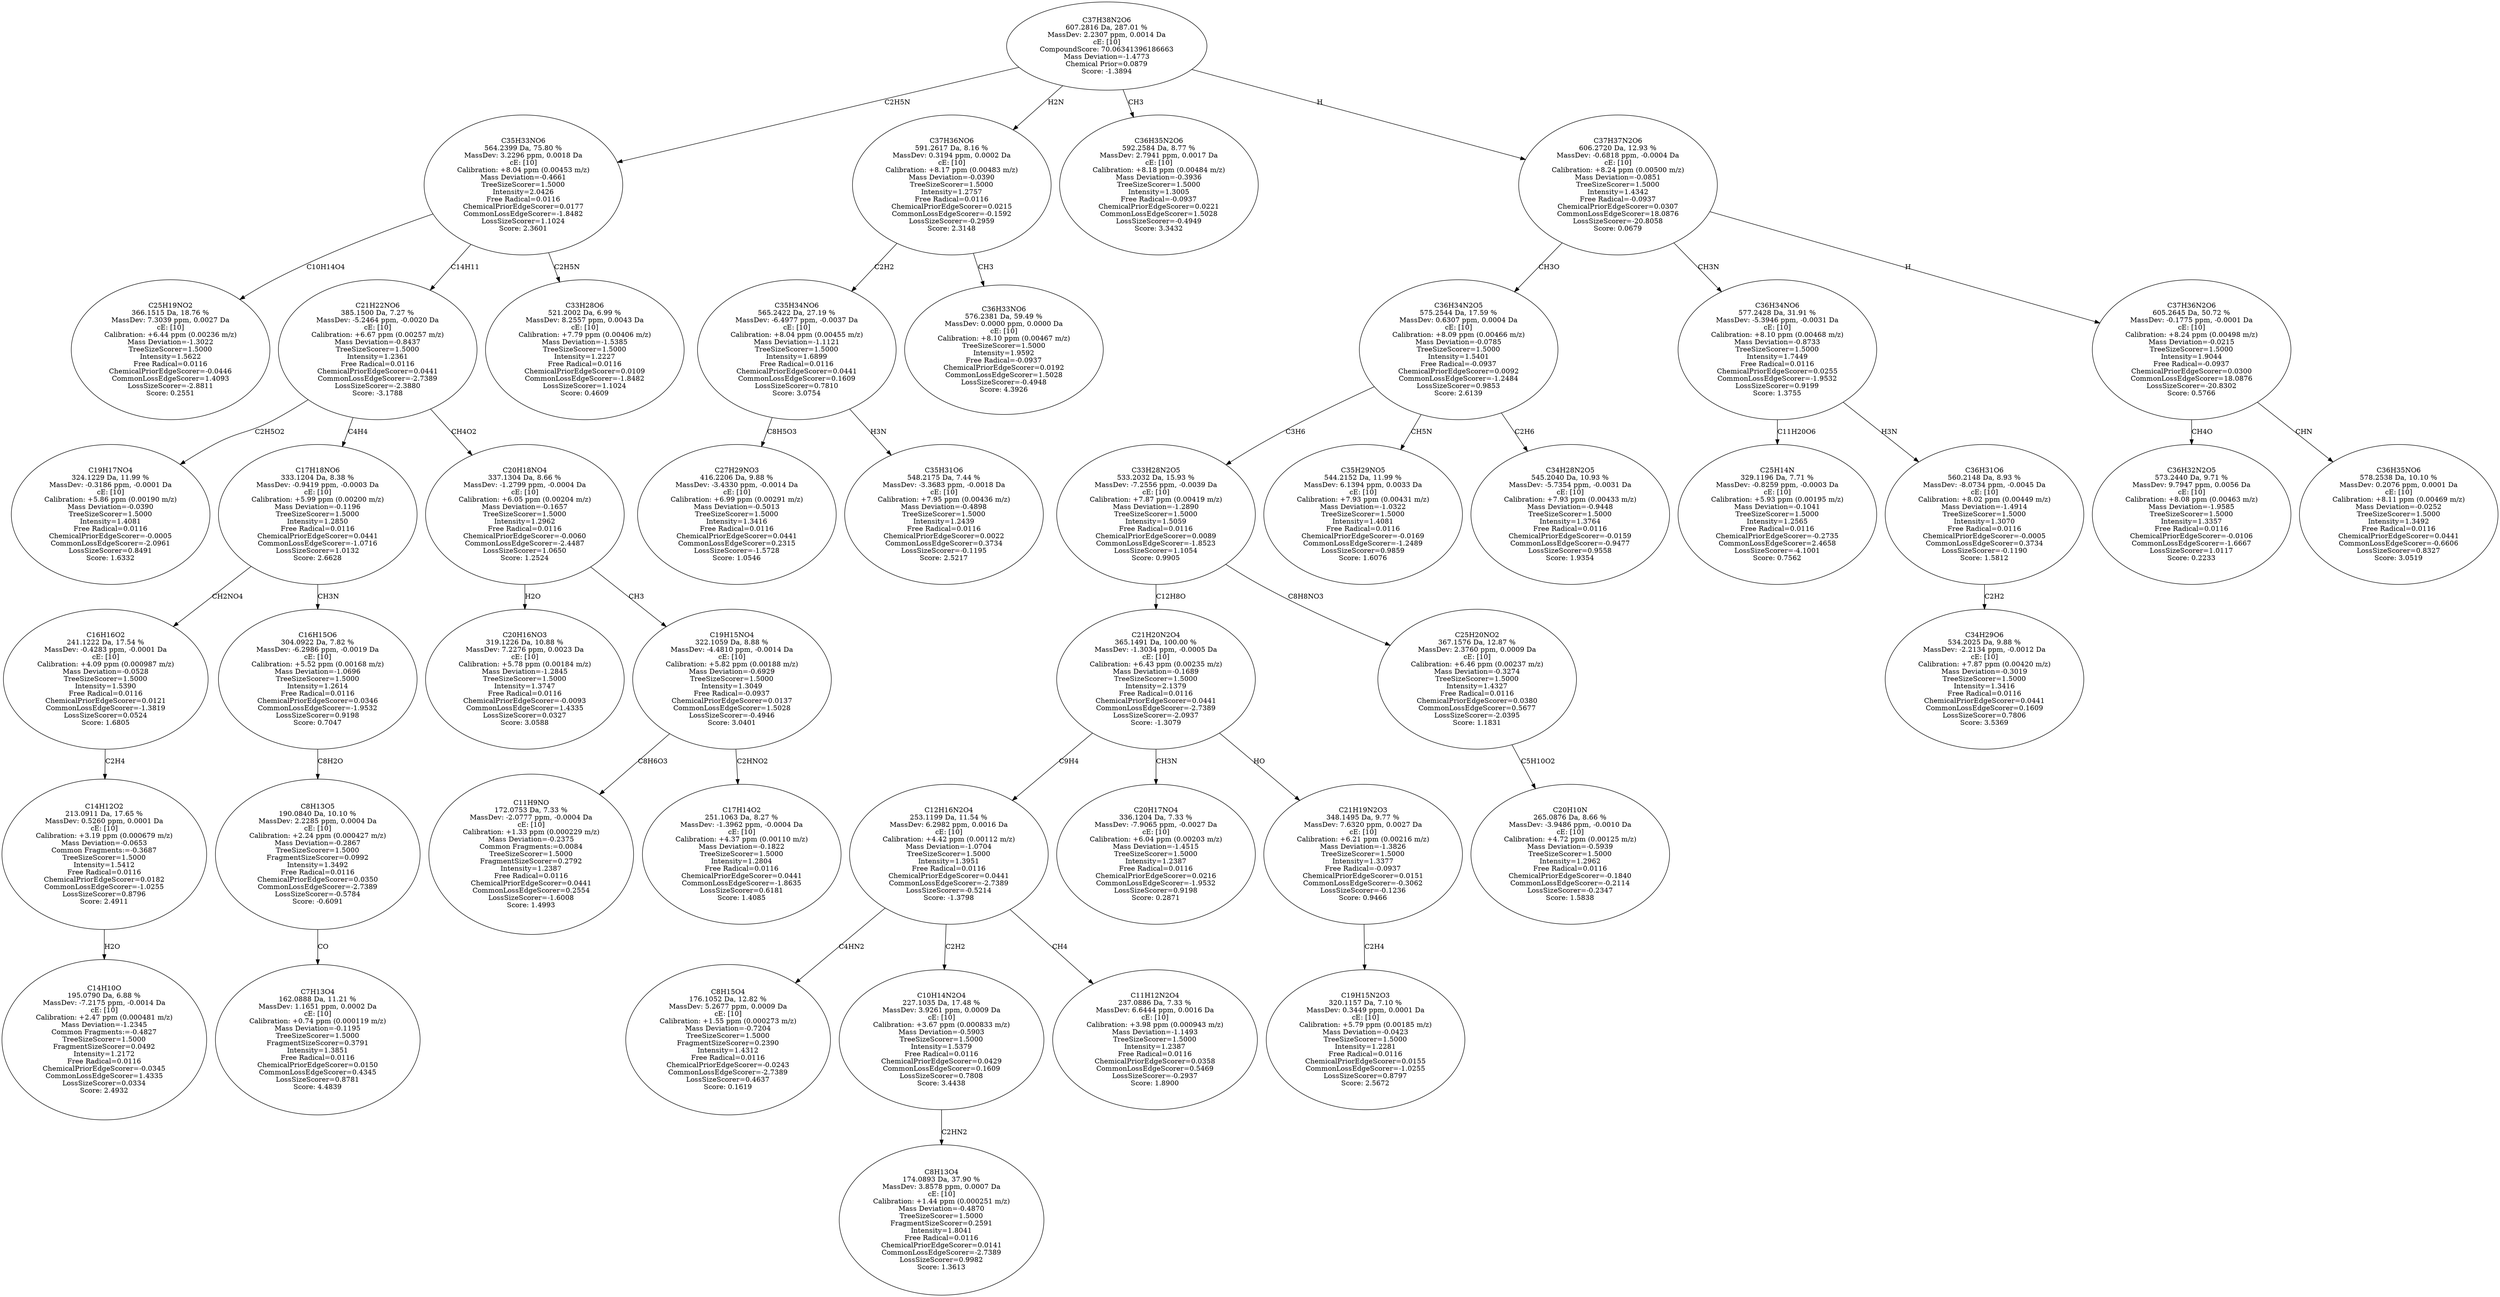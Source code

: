 strict digraph {
v1 [label="C25H19NO2\n366.1515 Da, 18.76 %\nMassDev: 7.3039 ppm, 0.0027 Da\ncE: [10]\nCalibration: +6.44 ppm (0.00236 m/z)\nMass Deviation=-1.3022\nTreeSizeScorer=1.5000\nIntensity=1.5622\nFree Radical=0.0116\nChemicalPriorEdgeScorer=-0.0446\nCommonLossEdgeScorer=1.4093\nLossSizeScorer=-2.8811\nScore: 0.2551"];
v2 [label="C19H17NO4\n324.1229 Da, 11.99 %\nMassDev: -0.3186 ppm, -0.0001 Da\ncE: [10]\nCalibration: +5.86 ppm (0.00190 m/z)\nMass Deviation=-0.0390\nTreeSizeScorer=1.5000\nIntensity=1.4081\nFree Radical=0.0116\nChemicalPriorEdgeScorer=-0.0005\nCommonLossEdgeScorer=-2.0961\nLossSizeScorer=0.8491\nScore: 1.6332"];
v3 [label="C14H10O\n195.0790 Da, 6.88 %\nMassDev: -7.2175 ppm, -0.0014 Da\ncE: [10]\nCalibration: +2.47 ppm (0.000481 m/z)\nMass Deviation=-1.2345\nCommon Fragments:=-0.4827\nTreeSizeScorer=1.5000\nFragmentSizeScorer=0.0492\nIntensity=1.2172\nFree Radical=0.0116\nChemicalPriorEdgeScorer=-0.0345\nCommonLossEdgeScorer=1.4335\nLossSizeScorer=0.0334\nScore: 2.4932"];
v4 [label="C14H12O2\n213.0911 Da, 17.65 %\nMassDev: 0.5260 ppm, 0.0001 Da\ncE: [10]\nCalibration: +3.19 ppm (0.000679 m/z)\nMass Deviation=-0.0653\nCommon Fragments:=-0.3687\nTreeSizeScorer=1.5000\nIntensity=1.5412\nFree Radical=0.0116\nChemicalPriorEdgeScorer=0.0182\nCommonLossEdgeScorer=-1.0255\nLossSizeScorer=0.8796\nScore: 2.4911"];
v5 [label="C16H16O2\n241.1222 Da, 17.54 %\nMassDev: -0.4283 ppm, -0.0001 Da\ncE: [10]\nCalibration: +4.09 ppm (0.000987 m/z)\nMass Deviation=-0.0528\nTreeSizeScorer=1.5000\nIntensity=1.5390\nFree Radical=0.0116\nChemicalPriorEdgeScorer=0.0121\nCommonLossEdgeScorer=-1.3819\nLossSizeScorer=0.0524\nScore: 1.6805"];
v6 [label="C7H13O4\n162.0888 Da, 11.21 %\nMassDev: 1.1651 ppm, 0.0002 Da\ncE: [10]\nCalibration: +0.74 ppm (0.000119 m/z)\nMass Deviation=-0.1195\nTreeSizeScorer=1.5000\nFragmentSizeScorer=0.3791\nIntensity=1.3851\nFree Radical=0.0116\nChemicalPriorEdgeScorer=0.0150\nCommonLossEdgeScorer=0.4345\nLossSizeScorer=0.8781\nScore: 4.4839"];
v7 [label="C8H13O5\n190.0840 Da, 10.10 %\nMassDev: 2.2285 ppm, 0.0004 Da\ncE: [10]\nCalibration: +2.24 ppm (0.000427 m/z)\nMass Deviation=-0.2867\nTreeSizeScorer=1.5000\nFragmentSizeScorer=0.0992\nIntensity=1.3492\nFree Radical=0.0116\nChemicalPriorEdgeScorer=0.0350\nCommonLossEdgeScorer=-2.7389\nLossSizeScorer=-0.5784\nScore: -0.6091"];
v8 [label="C16H15O6\n304.0922 Da, 7.82 %\nMassDev: -6.2986 ppm, -0.0019 Da\ncE: [10]\nCalibration: +5.52 ppm (0.00168 m/z)\nMass Deviation=-1.0696\nTreeSizeScorer=1.5000\nIntensity=1.2614\nFree Radical=0.0116\nChemicalPriorEdgeScorer=0.0346\nCommonLossEdgeScorer=-1.9532\nLossSizeScorer=0.9198\nScore: 0.7047"];
v9 [label="C17H18NO6\n333.1204 Da, 8.38 %\nMassDev: -0.9419 ppm, -0.0003 Da\ncE: [10]\nCalibration: +5.99 ppm (0.00200 m/z)\nMass Deviation=-0.1196\nTreeSizeScorer=1.5000\nIntensity=1.2850\nFree Radical=0.0116\nChemicalPriorEdgeScorer=0.0441\nCommonLossEdgeScorer=-1.0716\nLossSizeScorer=1.0132\nScore: 2.6628"];
v10 [label="C20H16NO3\n319.1226 Da, 10.88 %\nMassDev: 7.2276 ppm, 0.0023 Da\ncE: [10]\nCalibration: +5.78 ppm (0.00184 m/z)\nMass Deviation=-1.2845\nTreeSizeScorer=1.5000\nIntensity=1.3747\nFree Radical=0.0116\nChemicalPriorEdgeScorer=-0.0093\nCommonLossEdgeScorer=1.4335\nLossSizeScorer=0.0327\nScore: 3.0588"];
v11 [label="C11H9NO\n172.0753 Da, 7.33 %\nMassDev: -2.0777 ppm, -0.0004 Da\ncE: [10]\nCalibration: +1.33 ppm (0.000229 m/z)\nMass Deviation=-0.2375\nCommon Fragments:=0.0084\nTreeSizeScorer=1.5000\nFragmentSizeScorer=0.2792\nIntensity=1.2387\nFree Radical=0.0116\nChemicalPriorEdgeScorer=0.0441\nCommonLossEdgeScorer=0.2554\nLossSizeScorer=-1.6008\nScore: 1.4993"];
v12 [label="C17H14O2\n251.1063 Da, 8.27 %\nMassDev: -1.3962 ppm, -0.0004 Da\ncE: [10]\nCalibration: +4.37 ppm (0.00110 m/z)\nMass Deviation=-0.1822\nTreeSizeScorer=1.5000\nIntensity=1.2804\nFree Radical=0.0116\nChemicalPriorEdgeScorer=0.0441\nCommonLossEdgeScorer=-1.8635\nLossSizeScorer=0.6181\nScore: 1.4085"];
v13 [label="C19H15NO4\n322.1059 Da, 8.88 %\nMassDev: -4.4810 ppm, -0.0014 Da\ncE: [10]\nCalibration: +5.82 ppm (0.00188 m/z)\nMass Deviation=-0.6929\nTreeSizeScorer=1.5000\nIntensity=1.3049\nFree Radical=-0.0937\nChemicalPriorEdgeScorer=0.0137\nCommonLossEdgeScorer=1.5028\nLossSizeScorer=-0.4946\nScore: 3.0401"];
v14 [label="C20H18NO4\n337.1304 Da, 8.66 %\nMassDev: -1.2799 ppm, -0.0004 Da\ncE: [10]\nCalibration: +6.05 ppm (0.00204 m/z)\nMass Deviation=-0.1657\nTreeSizeScorer=1.5000\nIntensity=1.2962\nFree Radical=0.0116\nChemicalPriorEdgeScorer=-0.0060\nCommonLossEdgeScorer=-2.4487\nLossSizeScorer=1.0650\nScore: 1.2524"];
v15 [label="C21H22NO6\n385.1500 Da, 7.27 %\nMassDev: -5.2464 ppm, -0.0020 Da\ncE: [10]\nCalibration: +6.67 ppm (0.00257 m/z)\nMass Deviation=-0.8437\nTreeSizeScorer=1.5000\nIntensity=1.2361\nFree Radical=0.0116\nChemicalPriorEdgeScorer=0.0441\nCommonLossEdgeScorer=-2.7389\nLossSizeScorer=-2.3880\nScore: -3.1788"];
v16 [label="C33H28O6\n521.2002 Da, 6.99 %\nMassDev: 8.2557 ppm, 0.0043 Da\ncE: [10]\nCalibration: +7.79 ppm (0.00406 m/z)\nMass Deviation=-1.5385\nTreeSizeScorer=1.5000\nIntensity=1.2227\nFree Radical=0.0116\nChemicalPriorEdgeScorer=0.0109\nCommonLossEdgeScorer=-1.8482\nLossSizeScorer=1.1024\nScore: 0.4609"];
v17 [label="C35H33NO6\n564.2399 Da, 75.80 %\nMassDev: 3.2296 ppm, 0.0018 Da\ncE: [10]\nCalibration: +8.04 ppm (0.00453 m/z)\nMass Deviation=-0.4661\nTreeSizeScorer=1.5000\nIntensity=2.0426\nFree Radical=0.0116\nChemicalPriorEdgeScorer=0.0177\nCommonLossEdgeScorer=-1.8482\nLossSizeScorer=1.1024\nScore: 2.3601"];
v18 [label="C27H29NO3\n416.2206 Da, 9.88 %\nMassDev: -3.4330 ppm, -0.0014 Da\ncE: [10]\nCalibration: +6.99 ppm (0.00291 m/z)\nMass Deviation=-0.5013\nTreeSizeScorer=1.5000\nIntensity=1.3416\nFree Radical=0.0116\nChemicalPriorEdgeScorer=0.0441\nCommonLossEdgeScorer=0.2315\nLossSizeScorer=-1.5728\nScore: 1.0546"];
v19 [label="C35H31O6\n548.2175 Da, 7.44 %\nMassDev: -3.3683 ppm, -0.0018 Da\ncE: [10]\nCalibration: +7.95 ppm (0.00436 m/z)\nMass Deviation=-0.4898\nTreeSizeScorer=1.5000\nIntensity=1.2439\nFree Radical=0.0116\nChemicalPriorEdgeScorer=0.0022\nCommonLossEdgeScorer=0.3734\nLossSizeScorer=-0.1195\nScore: 2.5217"];
v20 [label="C35H34NO6\n565.2422 Da, 27.19 %\nMassDev: -6.4977 ppm, -0.0037 Da\ncE: [10]\nCalibration: +8.04 ppm (0.00455 m/z)\nMass Deviation=-1.1121\nTreeSizeScorer=1.5000\nIntensity=1.6899\nFree Radical=0.0116\nChemicalPriorEdgeScorer=0.0441\nCommonLossEdgeScorer=0.1609\nLossSizeScorer=0.7810\nScore: 3.0754"];
v21 [label="C36H33NO6\n576.2381 Da, 59.49 %\nMassDev: 0.0000 ppm, 0.0000 Da\ncE: [10]\nCalibration: +8.10 ppm (0.00467 m/z)\nTreeSizeScorer=1.5000\nIntensity=1.9592\nFree Radical=-0.0937\nChemicalPriorEdgeScorer=0.0192\nCommonLossEdgeScorer=1.5028\nLossSizeScorer=-0.4948\nScore: 4.3926"];
v22 [label="C37H36NO6\n591.2617 Da, 8.16 %\nMassDev: 0.3194 ppm, 0.0002 Da\ncE: [10]\nCalibration: +8.17 ppm (0.00483 m/z)\nMass Deviation=-0.0390\nTreeSizeScorer=1.5000\nIntensity=1.2757\nFree Radical=0.0116\nChemicalPriorEdgeScorer=0.0215\nCommonLossEdgeScorer=-0.1592\nLossSizeScorer=-0.2959\nScore: 2.3148"];
v23 [label="C36H35N2O6\n592.2584 Da, 8.77 %\nMassDev: 2.7941 ppm, 0.0017 Da\ncE: [10]\nCalibration: +8.18 ppm (0.00484 m/z)\nMass Deviation=-0.3936\nTreeSizeScorer=1.5000\nIntensity=1.3005\nFree Radical=-0.0937\nChemicalPriorEdgeScorer=0.0221\nCommonLossEdgeScorer=1.5028\nLossSizeScorer=-0.4949\nScore: 3.3432"];
v24 [label="C8H15O4\n176.1052 Da, 12.82 %\nMassDev: 5.2677 ppm, 0.0009 Da\ncE: [10]\nCalibration: +1.55 ppm (0.000273 m/z)\nMass Deviation=-0.7204\nTreeSizeScorer=1.5000\nFragmentSizeScorer=0.2390\nIntensity=1.4312\nFree Radical=0.0116\nChemicalPriorEdgeScorer=-0.0243\nCommonLossEdgeScorer=-2.7389\nLossSizeScorer=0.4637\nScore: 0.1619"];
v25 [label="C8H13O4\n174.0893 Da, 37.90 %\nMassDev: 3.8578 ppm, 0.0007 Da\ncE: [10]\nCalibration: +1.44 ppm (0.000251 m/z)\nMass Deviation=-0.4870\nTreeSizeScorer=1.5000\nFragmentSizeScorer=0.2591\nIntensity=1.8041\nFree Radical=0.0116\nChemicalPriorEdgeScorer=0.0141\nCommonLossEdgeScorer=-2.7389\nLossSizeScorer=0.9982\nScore: 1.3613"];
v26 [label="C10H14N2O4\n227.1035 Da, 17.48 %\nMassDev: 3.9261 ppm, 0.0009 Da\ncE: [10]\nCalibration: +3.67 ppm (0.000833 m/z)\nMass Deviation=-0.5903\nTreeSizeScorer=1.5000\nIntensity=1.5379\nFree Radical=0.0116\nChemicalPriorEdgeScorer=0.0429\nCommonLossEdgeScorer=0.1609\nLossSizeScorer=0.7808\nScore: 3.4438"];
v27 [label="C11H12N2O4\n237.0886 Da, 7.33 %\nMassDev: 6.6444 ppm, 0.0016 Da\ncE: [10]\nCalibration: +3.98 ppm (0.000943 m/z)\nMass Deviation=-1.1493\nTreeSizeScorer=1.5000\nIntensity=1.2387\nFree Radical=0.0116\nChemicalPriorEdgeScorer=0.0358\nCommonLossEdgeScorer=0.5469\nLossSizeScorer=-0.2937\nScore: 1.8900"];
v28 [label="C12H16N2O4\n253.1199 Da, 11.54 %\nMassDev: 6.2982 ppm, 0.0016 Da\ncE: [10]\nCalibration: +4.42 ppm (0.00112 m/z)\nMass Deviation=-1.0704\nTreeSizeScorer=1.5000\nIntensity=1.3951\nFree Radical=0.0116\nChemicalPriorEdgeScorer=0.0441\nCommonLossEdgeScorer=-2.7389\nLossSizeScorer=-0.5214\nScore: -1.3798"];
v29 [label="C20H17NO4\n336.1204 Da, 7.33 %\nMassDev: -7.9065 ppm, -0.0027 Da\ncE: [10]\nCalibration: +6.04 ppm (0.00203 m/z)\nMass Deviation=-1.4515\nTreeSizeScorer=1.5000\nIntensity=1.2387\nFree Radical=0.0116\nChemicalPriorEdgeScorer=0.0216\nCommonLossEdgeScorer=-1.9532\nLossSizeScorer=0.9198\nScore: 0.2871"];
v30 [label="C19H15N2O3\n320.1157 Da, 7.10 %\nMassDev: 0.3449 ppm, 0.0001 Da\ncE: [10]\nCalibration: +5.79 ppm (0.00185 m/z)\nMass Deviation=-0.0423\nTreeSizeScorer=1.5000\nIntensity=1.2281\nFree Radical=0.0116\nChemicalPriorEdgeScorer=0.0155\nCommonLossEdgeScorer=-1.0255\nLossSizeScorer=0.8797\nScore: 2.5672"];
v31 [label="C21H19N2O3\n348.1495 Da, 9.77 %\nMassDev: 7.6320 ppm, 0.0027 Da\ncE: [10]\nCalibration: +6.21 ppm (0.00216 m/z)\nMass Deviation=-1.3826\nTreeSizeScorer=1.5000\nIntensity=1.3377\nFree Radical=-0.0937\nChemicalPriorEdgeScorer=0.0151\nCommonLossEdgeScorer=-0.3062\nLossSizeScorer=-0.1236\nScore: 0.9466"];
v32 [label="C21H20N2O4\n365.1491 Da, 100.00 %\nMassDev: -1.3034 ppm, -0.0005 Da\ncE: [10]\nCalibration: +6.43 ppm (0.00235 m/z)\nMass Deviation=-0.1689\nTreeSizeScorer=1.5000\nIntensity=2.1379\nFree Radical=0.0116\nChemicalPriorEdgeScorer=0.0441\nCommonLossEdgeScorer=-2.7389\nLossSizeScorer=-2.0937\nScore: -1.3079"];
v33 [label="C20H10N\n265.0876 Da, 8.66 %\nMassDev: -3.9486 ppm, -0.0010 Da\ncE: [10]\nCalibration: +4.72 ppm (0.00125 m/z)\nMass Deviation=-0.5939\nTreeSizeScorer=1.5000\nIntensity=1.2962\nFree Radical=0.0116\nChemicalPriorEdgeScorer=-0.1840\nCommonLossEdgeScorer=-0.2114\nLossSizeScorer=-0.2347\nScore: 1.5838"];
v34 [label="C25H20NO2\n367.1576 Da, 12.87 %\nMassDev: 2.3760 ppm, 0.0009 Da\ncE: [10]\nCalibration: +6.46 ppm (0.00237 m/z)\nMass Deviation=-0.3274\nTreeSizeScorer=1.5000\nIntensity=1.4327\nFree Radical=0.0116\nChemicalPriorEdgeScorer=0.0380\nCommonLossEdgeScorer=0.5677\nLossSizeScorer=-2.0395\nScore: 1.1831"];
v35 [label="C33H28N2O5\n533.2032 Da, 15.93 %\nMassDev: -7.2556 ppm, -0.0039 Da\ncE: [10]\nCalibration: +7.87 ppm (0.00419 m/z)\nMass Deviation=-1.2890\nTreeSizeScorer=1.5000\nIntensity=1.5059\nFree Radical=0.0116\nChemicalPriorEdgeScorer=0.0089\nCommonLossEdgeScorer=-1.8523\nLossSizeScorer=1.1054\nScore: 0.9905"];
v36 [label="C35H29NO5\n544.2152 Da, 11.99 %\nMassDev: 6.1394 ppm, 0.0033 Da\ncE: [10]\nCalibration: +7.93 ppm (0.00431 m/z)\nMass Deviation=-1.0322\nTreeSizeScorer=1.5000\nIntensity=1.4081\nFree Radical=0.0116\nChemicalPriorEdgeScorer=-0.0169\nCommonLossEdgeScorer=-1.2489\nLossSizeScorer=0.9859\nScore: 1.6076"];
v37 [label="C34H28N2O5\n545.2040 Da, 10.93 %\nMassDev: -5.7354 ppm, -0.0031 Da\ncE: [10]\nCalibration: +7.93 ppm (0.00433 m/z)\nMass Deviation=-0.9448\nTreeSizeScorer=1.5000\nIntensity=1.3764\nFree Radical=0.0116\nChemicalPriorEdgeScorer=-0.0159\nCommonLossEdgeScorer=-0.9477\nLossSizeScorer=0.9558\nScore: 1.9354"];
v38 [label="C36H34N2O5\n575.2544 Da, 17.59 %\nMassDev: 0.6307 ppm, 0.0004 Da\ncE: [10]\nCalibration: +8.09 ppm (0.00466 m/z)\nMass Deviation=-0.0785\nTreeSizeScorer=1.5000\nIntensity=1.5401\nFree Radical=-0.0937\nChemicalPriorEdgeScorer=0.0092\nCommonLossEdgeScorer=-1.2484\nLossSizeScorer=0.9853\nScore: 2.6139"];
v39 [label="C25H14N\n329.1196 Da, 7.71 %\nMassDev: -0.8259 ppm, -0.0003 Da\ncE: [10]\nCalibration: +5.93 ppm (0.00195 m/z)\nMass Deviation=-0.1041\nTreeSizeScorer=1.5000\nIntensity=1.2565\nFree Radical=0.0116\nChemicalPriorEdgeScorer=-0.2735\nCommonLossEdgeScorer=2.4658\nLossSizeScorer=-4.1001\nScore: 0.7562"];
v40 [label="C34H29O6\n534.2025 Da, 9.88 %\nMassDev: -2.2134 ppm, -0.0012 Da\ncE: [10]\nCalibration: +7.87 ppm (0.00420 m/z)\nMass Deviation=-0.3019\nTreeSizeScorer=1.5000\nIntensity=1.3416\nFree Radical=0.0116\nChemicalPriorEdgeScorer=0.0441\nCommonLossEdgeScorer=0.1609\nLossSizeScorer=0.7806\nScore: 3.5369"];
v41 [label="C36H31O6\n560.2148 Da, 8.93 %\nMassDev: -8.0734 ppm, -0.0045 Da\ncE: [10]\nCalibration: +8.02 ppm (0.00449 m/z)\nMass Deviation=-1.4914\nTreeSizeScorer=1.5000\nIntensity=1.3070\nFree Radical=0.0116\nChemicalPriorEdgeScorer=-0.0005\nCommonLossEdgeScorer=0.3734\nLossSizeScorer=-0.1190\nScore: 1.5812"];
v42 [label="C36H34NO6\n577.2428 Da, 31.91 %\nMassDev: -5.3946 ppm, -0.0031 Da\ncE: [10]\nCalibration: +8.10 ppm (0.00468 m/z)\nMass Deviation=-0.8733\nTreeSizeScorer=1.5000\nIntensity=1.7449\nFree Radical=0.0116\nChemicalPriorEdgeScorer=0.0255\nCommonLossEdgeScorer=-1.9532\nLossSizeScorer=0.9199\nScore: 1.3755"];
v43 [label="C36H32N2O5\n573.2440 Da, 9.71 %\nMassDev: 9.7947 ppm, 0.0056 Da\ncE: [10]\nCalibration: +8.08 ppm (0.00463 m/z)\nMass Deviation=-1.9585\nTreeSizeScorer=1.5000\nIntensity=1.3357\nFree Radical=0.0116\nChemicalPriorEdgeScorer=-0.0106\nCommonLossEdgeScorer=-1.6667\nLossSizeScorer=1.0117\nScore: 0.2233"];
v44 [label="C36H35NO6\n578.2538 Da, 10.10 %\nMassDev: 0.2076 ppm, 0.0001 Da\ncE: [10]\nCalibration: +8.11 ppm (0.00469 m/z)\nMass Deviation=-0.0252\nTreeSizeScorer=1.5000\nIntensity=1.3492\nFree Radical=0.0116\nChemicalPriorEdgeScorer=0.0441\nCommonLossEdgeScorer=-0.6606\nLossSizeScorer=0.8327\nScore: 3.0519"];
v45 [label="C37H36N2O6\n605.2645 Da, 50.72 %\nMassDev: -0.1775 ppm, -0.0001 Da\ncE: [10]\nCalibration: +8.24 ppm (0.00498 m/z)\nMass Deviation=-0.0215\nTreeSizeScorer=1.5000\nIntensity=1.9044\nFree Radical=-0.0937\nChemicalPriorEdgeScorer=0.0300\nCommonLossEdgeScorer=18.0876\nLossSizeScorer=-20.8302\nScore: 0.5766"];
v46 [label="C37H37N2O6\n606.2720 Da, 12.93 %\nMassDev: -0.6818 ppm, -0.0004 Da\ncE: [10]\nCalibration: +8.24 ppm (0.00500 m/z)\nMass Deviation=-0.0851\nTreeSizeScorer=1.5000\nIntensity=1.4342\nFree Radical=-0.0937\nChemicalPriorEdgeScorer=0.0307\nCommonLossEdgeScorer=18.0876\nLossSizeScorer=-20.8058\nScore: 0.0679"];
v47 [label="C37H38N2O6\n607.2816 Da, 287.01 %\nMassDev: 2.2307 ppm, 0.0014 Da\ncE: [10]\nCompoundScore: 70.06341396186663\nMass Deviation=-1.4773\nChemical Prior=0.0879\nScore: -1.3894"];
v17 -> v1 [label="C10H14O4"];
v15 -> v2 [label="C2H5O2"];
v4 -> v3 [label="H2O"];
v5 -> v4 [label="C2H4"];
v9 -> v5 [label="CH2NO4"];
v7 -> v6 [label="CO"];
v8 -> v7 [label="C8H2O"];
v9 -> v8 [label="CH3N"];
v15 -> v9 [label="C4H4"];
v14 -> v10 [label="H2O"];
v13 -> v11 [label="C8H6O3"];
v13 -> v12 [label="C2HNO2"];
v14 -> v13 [label="CH3"];
v15 -> v14 [label="CH4O2"];
v17 -> v15 [label="C14H11"];
v17 -> v16 [label="C2H5N"];
v47 -> v17 [label="C2H5N"];
v20 -> v18 [label="C8H5O3"];
v20 -> v19 [label="H3N"];
v22 -> v20 [label="C2H2"];
v22 -> v21 [label="CH3"];
v47 -> v22 [label="H2N"];
v47 -> v23 [label="CH3"];
v28 -> v24 [label="C4HN2"];
v26 -> v25 [label="C2HN2"];
v28 -> v26 [label="C2H2"];
v28 -> v27 [label="CH4"];
v32 -> v28 [label="C9H4"];
v32 -> v29 [label="CH3N"];
v31 -> v30 [label="C2H4"];
v32 -> v31 [label="HO"];
v35 -> v32 [label="C12H8O"];
v34 -> v33 [label="C5H10O2"];
v35 -> v34 [label="C8H8NO3"];
v38 -> v35 [label="C3H6"];
v38 -> v36 [label="CH5N"];
v38 -> v37 [label="C2H6"];
v46 -> v38 [label="CH3O"];
v42 -> v39 [label="C11H20O6"];
v41 -> v40 [label="C2H2"];
v42 -> v41 [label="H3N"];
v46 -> v42 [label="CH3N"];
v45 -> v43 [label="CH4O"];
v45 -> v44 [label="CHN"];
v46 -> v45 [label="H"];
v47 -> v46 [label="H"];
}